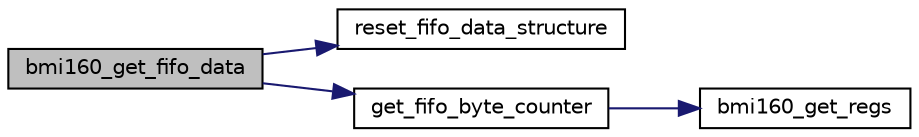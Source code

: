 digraph "bmi160_get_fifo_data"
{
  edge [fontname="Helvetica",fontsize="10",labelfontname="Helvetica",labelfontsize="10"];
  node [fontname="Helvetica",fontsize="10",shape=record];
  rankdir="LR";
  Node1 [label="bmi160_get_fifo_data",height=0.2,width=0.4,color="black", fillcolor="grey75", style="filled", fontcolor="black"];
  Node1 -> Node2 [color="midnightblue",fontsize="10",style="solid",fontname="Helvetica"];
  Node2 [label="reset_fifo_data_structure",height=0.2,width=0.4,color="black", fillcolor="white", style="filled",URL="$bmi160_8c.html#ad2fd32d60a5e430e9dedf6d5c1682d03",tooltip="This API is used to reset the FIFO related configurations in the fifo_frame structure. "];
  Node1 -> Node3 [color="midnightblue",fontsize="10",style="solid",fontname="Helvetica"];
  Node3 [label="get_fifo_byte_counter",height=0.2,width=0.4,color="black", fillcolor="white", style="filled",URL="$bmi160_8c.html#afeeefaea1ce62a0a339249c53dcdbe0f",tooltip="This API is used to read number of bytes filled currently in FIFO buffer. "];
  Node3 -> Node4 [color="midnightblue",fontsize="10",style="solid",fontname="Helvetica"];
  Node4 [label="bmi160_get_regs",height=0.2,width=0.4,color="black", fillcolor="white", style="filled",URL="$bmi160_8c.html#a9bebc4a575526f49e625a87de9478e04",tooltip="This API reads the data from the given register address of sensor. "];
}
